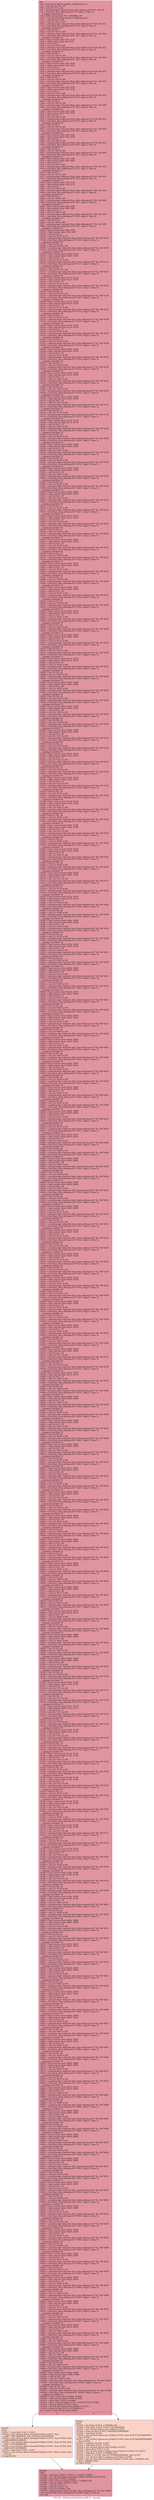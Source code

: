 digraph "CFG for '_Z18executeFourthLayerPfS_S_' function" {
	label="CFG for '_Z18executeFourthLayerPfS_S_' function";

	Node0x52eb420 [shape=record,color="#b70d28ff", style=filled, fillcolor="#b70d2870",label="{%3:\l  %4 = tail call i32 @llvm.amdgcn.workgroup.id.x()\l  %5 = mul nsw i32 %4, 101\l  %6 = sext i32 %5 to i64\l  %7 = getelementptr inbounds float, float addrspace(1)* %1, i64 %6\l  %8 = load float, float addrspace(1)* %7, align 4, !tbaa !4,\l... !amdgpu.noclobber !8\l  %9 = fadd contract float %8, 0.000000e+00\l  %10 = tail call i32 @llvm.amdgcn.workgroup.id.y()\l  %11 = mul i32 %10, 100\l  %12 = zext i32 %11 to i64\l  %13 = getelementptr inbounds float, float addrspace(1)* %0, i64 %12\l  %14 = load float, float addrspace(1)* %13, align 4, !tbaa !4,\l... !amdgpu.noclobber !8\l  %15 = add i32 %5, 1\l  %16 = sext i32 %15 to i64\l  %17 = getelementptr inbounds float, float addrspace(1)* %1, i64 %16\l  %18 = load float, float addrspace(1)* %17, align 4, !tbaa !4,\l... !amdgpu.noclobber !8\l  %19 = fmul contract float %14, %18\l  %20 = fadd contract float %9, %19\l  %21 = or i32 %11, 1\l  %22 = zext i32 %21 to i64\l  %23 = getelementptr inbounds float, float addrspace(1)* %0, i64 %22\l  %24 = load float, float addrspace(1)* %23, align 4, !tbaa !4,\l... !amdgpu.noclobber !8\l  %25 = add i32 %5, 2\l  %26 = sext i32 %25 to i64\l  %27 = getelementptr inbounds float, float addrspace(1)* %1, i64 %26\l  %28 = load float, float addrspace(1)* %27, align 4, !tbaa !4,\l... !amdgpu.noclobber !8\l  %29 = fmul contract float %24, %28\l  %30 = fadd contract float %20, %29\l  %31 = or i32 %11, 2\l  %32 = zext i32 %31 to i64\l  %33 = getelementptr inbounds float, float addrspace(1)* %0, i64 %32\l  %34 = load float, float addrspace(1)* %33, align 4, !tbaa !4,\l... !amdgpu.noclobber !8\l  %35 = add i32 %5, 3\l  %36 = sext i32 %35 to i64\l  %37 = getelementptr inbounds float, float addrspace(1)* %1, i64 %36\l  %38 = load float, float addrspace(1)* %37, align 4, !tbaa !4,\l... !amdgpu.noclobber !8\l  %39 = fmul contract float %34, %38\l  %40 = fadd contract float %30, %39\l  %41 = or i32 %11, 3\l  %42 = zext i32 %41 to i64\l  %43 = getelementptr inbounds float, float addrspace(1)* %0, i64 %42\l  %44 = load float, float addrspace(1)* %43, align 4, !tbaa !4,\l... !amdgpu.noclobber !8\l  %45 = add i32 %5, 4\l  %46 = sext i32 %45 to i64\l  %47 = getelementptr inbounds float, float addrspace(1)* %1, i64 %46\l  %48 = load float, float addrspace(1)* %47, align 4, !tbaa !4,\l... !amdgpu.noclobber !8\l  %49 = fmul contract float %44, %48\l  %50 = fadd contract float %40, %49\l  %51 = add i32 %11, 4\l  %52 = zext i32 %51 to i64\l  %53 = getelementptr inbounds float, float addrspace(1)* %0, i64 %52\l  %54 = load float, float addrspace(1)* %53, align 4, !tbaa !4,\l... !amdgpu.noclobber !8\l  %55 = add i32 %5, 5\l  %56 = sext i32 %55 to i64\l  %57 = getelementptr inbounds float, float addrspace(1)* %1, i64 %56\l  %58 = load float, float addrspace(1)* %57, align 4, !tbaa !4,\l... !amdgpu.noclobber !8\l  %59 = fmul contract float %54, %58\l  %60 = fadd contract float %50, %59\l  %61 = add i32 %11, 5\l  %62 = zext i32 %61 to i64\l  %63 = getelementptr inbounds float, float addrspace(1)* %0, i64 %62\l  %64 = load float, float addrspace(1)* %63, align 4, !tbaa !4,\l... !amdgpu.noclobber !8\l  %65 = add i32 %5, 6\l  %66 = sext i32 %65 to i64\l  %67 = getelementptr inbounds float, float addrspace(1)* %1, i64 %66\l  %68 = load float, float addrspace(1)* %67, align 4, !tbaa !4,\l... !amdgpu.noclobber !8\l  %69 = fmul contract float %64, %68\l  %70 = fadd contract float %60, %69\l  %71 = add i32 %11, 6\l  %72 = zext i32 %71 to i64\l  %73 = getelementptr inbounds float, float addrspace(1)* %0, i64 %72\l  %74 = load float, float addrspace(1)* %73, align 4, !tbaa !4,\l... !amdgpu.noclobber !8\l  %75 = add i32 %5, 7\l  %76 = sext i32 %75 to i64\l  %77 = getelementptr inbounds float, float addrspace(1)* %1, i64 %76\l  %78 = load float, float addrspace(1)* %77, align 4, !tbaa !4,\l... !amdgpu.noclobber !8\l  %79 = fmul contract float %74, %78\l  %80 = fadd contract float %70, %79\l  %81 = add i32 %11, 7\l  %82 = zext i32 %81 to i64\l  %83 = getelementptr inbounds float, float addrspace(1)* %0, i64 %82\l  %84 = load float, float addrspace(1)* %83, align 4, !tbaa !4,\l... !amdgpu.noclobber !8\l  %85 = add i32 %5, 8\l  %86 = sext i32 %85 to i64\l  %87 = getelementptr inbounds float, float addrspace(1)* %1, i64 %86\l  %88 = load float, float addrspace(1)* %87, align 4, !tbaa !4,\l... !amdgpu.noclobber !8\l  %89 = fmul contract float %84, %88\l  %90 = fadd contract float %80, %89\l  %91 = add i32 %11, 8\l  %92 = zext i32 %91 to i64\l  %93 = getelementptr inbounds float, float addrspace(1)* %0, i64 %92\l  %94 = load float, float addrspace(1)* %93, align 4, !tbaa !4,\l... !amdgpu.noclobber !8\l  %95 = add i32 %5, 9\l  %96 = sext i32 %95 to i64\l  %97 = getelementptr inbounds float, float addrspace(1)* %1, i64 %96\l  %98 = load float, float addrspace(1)* %97, align 4, !tbaa !4,\l... !amdgpu.noclobber !8\l  %99 = fmul contract float %94, %98\l  %100 = fadd contract float %90, %99\l  %101 = add i32 %11, 9\l  %102 = zext i32 %101 to i64\l  %103 = getelementptr inbounds float, float addrspace(1)* %0, i64 %102\l  %104 = load float, float addrspace(1)* %103, align 4, !tbaa !4,\l... !amdgpu.noclobber !8\l  %105 = add i32 %5, 10\l  %106 = sext i32 %105 to i64\l  %107 = getelementptr inbounds float, float addrspace(1)* %1, i64 %106\l  %108 = load float, float addrspace(1)* %107, align 4, !tbaa !4,\l... !amdgpu.noclobber !8\l  %109 = fmul contract float %104, %108\l  %110 = fadd contract float %100, %109\l  %111 = add i32 %11, 10\l  %112 = zext i32 %111 to i64\l  %113 = getelementptr inbounds float, float addrspace(1)* %0, i64 %112\l  %114 = load float, float addrspace(1)* %113, align 4, !tbaa !4,\l... !amdgpu.noclobber !8\l  %115 = add i32 %5, 11\l  %116 = sext i32 %115 to i64\l  %117 = getelementptr inbounds float, float addrspace(1)* %1, i64 %116\l  %118 = load float, float addrspace(1)* %117, align 4, !tbaa !4,\l... !amdgpu.noclobber !8\l  %119 = fmul contract float %114, %118\l  %120 = fadd contract float %110, %119\l  %121 = add i32 %11, 11\l  %122 = zext i32 %121 to i64\l  %123 = getelementptr inbounds float, float addrspace(1)* %0, i64 %122\l  %124 = load float, float addrspace(1)* %123, align 4, !tbaa !4,\l... !amdgpu.noclobber !8\l  %125 = add i32 %5, 12\l  %126 = sext i32 %125 to i64\l  %127 = getelementptr inbounds float, float addrspace(1)* %1, i64 %126\l  %128 = load float, float addrspace(1)* %127, align 4, !tbaa !4,\l... !amdgpu.noclobber !8\l  %129 = fmul contract float %124, %128\l  %130 = fadd contract float %120, %129\l  %131 = add i32 %11, 12\l  %132 = zext i32 %131 to i64\l  %133 = getelementptr inbounds float, float addrspace(1)* %0, i64 %132\l  %134 = load float, float addrspace(1)* %133, align 4, !tbaa !4,\l... !amdgpu.noclobber !8\l  %135 = add i32 %5, 13\l  %136 = sext i32 %135 to i64\l  %137 = getelementptr inbounds float, float addrspace(1)* %1, i64 %136\l  %138 = load float, float addrspace(1)* %137, align 4, !tbaa !4,\l... !amdgpu.noclobber !8\l  %139 = fmul contract float %134, %138\l  %140 = fadd contract float %130, %139\l  %141 = add i32 %11, 13\l  %142 = zext i32 %141 to i64\l  %143 = getelementptr inbounds float, float addrspace(1)* %0, i64 %142\l  %144 = load float, float addrspace(1)* %143, align 4, !tbaa !4,\l... !amdgpu.noclobber !8\l  %145 = add i32 %5, 14\l  %146 = sext i32 %145 to i64\l  %147 = getelementptr inbounds float, float addrspace(1)* %1, i64 %146\l  %148 = load float, float addrspace(1)* %147, align 4, !tbaa !4,\l... !amdgpu.noclobber !8\l  %149 = fmul contract float %144, %148\l  %150 = fadd contract float %140, %149\l  %151 = add i32 %11, 14\l  %152 = zext i32 %151 to i64\l  %153 = getelementptr inbounds float, float addrspace(1)* %0, i64 %152\l  %154 = load float, float addrspace(1)* %153, align 4, !tbaa !4,\l... !amdgpu.noclobber !8\l  %155 = add i32 %5, 15\l  %156 = sext i32 %155 to i64\l  %157 = getelementptr inbounds float, float addrspace(1)* %1, i64 %156\l  %158 = load float, float addrspace(1)* %157, align 4, !tbaa !4,\l... !amdgpu.noclobber !8\l  %159 = fmul contract float %154, %158\l  %160 = fadd contract float %150, %159\l  %161 = add i32 %11, 15\l  %162 = zext i32 %161 to i64\l  %163 = getelementptr inbounds float, float addrspace(1)* %0, i64 %162\l  %164 = load float, float addrspace(1)* %163, align 4, !tbaa !4,\l... !amdgpu.noclobber !8\l  %165 = add i32 %5, 16\l  %166 = sext i32 %165 to i64\l  %167 = getelementptr inbounds float, float addrspace(1)* %1, i64 %166\l  %168 = load float, float addrspace(1)* %167, align 4, !tbaa !4,\l... !amdgpu.noclobber !8\l  %169 = fmul contract float %164, %168\l  %170 = fadd contract float %160, %169\l  %171 = add i32 %11, 16\l  %172 = zext i32 %171 to i64\l  %173 = getelementptr inbounds float, float addrspace(1)* %0, i64 %172\l  %174 = load float, float addrspace(1)* %173, align 4, !tbaa !4,\l... !amdgpu.noclobber !8\l  %175 = add i32 %5, 17\l  %176 = sext i32 %175 to i64\l  %177 = getelementptr inbounds float, float addrspace(1)* %1, i64 %176\l  %178 = load float, float addrspace(1)* %177, align 4, !tbaa !4,\l... !amdgpu.noclobber !8\l  %179 = fmul contract float %174, %178\l  %180 = fadd contract float %170, %179\l  %181 = add i32 %11, 17\l  %182 = zext i32 %181 to i64\l  %183 = getelementptr inbounds float, float addrspace(1)* %0, i64 %182\l  %184 = load float, float addrspace(1)* %183, align 4, !tbaa !4,\l... !amdgpu.noclobber !8\l  %185 = add i32 %5, 18\l  %186 = sext i32 %185 to i64\l  %187 = getelementptr inbounds float, float addrspace(1)* %1, i64 %186\l  %188 = load float, float addrspace(1)* %187, align 4, !tbaa !4,\l... !amdgpu.noclobber !8\l  %189 = fmul contract float %184, %188\l  %190 = fadd contract float %180, %189\l  %191 = add i32 %11, 18\l  %192 = zext i32 %191 to i64\l  %193 = getelementptr inbounds float, float addrspace(1)* %0, i64 %192\l  %194 = load float, float addrspace(1)* %193, align 4, !tbaa !4,\l... !amdgpu.noclobber !8\l  %195 = add i32 %5, 19\l  %196 = sext i32 %195 to i64\l  %197 = getelementptr inbounds float, float addrspace(1)* %1, i64 %196\l  %198 = load float, float addrspace(1)* %197, align 4, !tbaa !4,\l... !amdgpu.noclobber !8\l  %199 = fmul contract float %194, %198\l  %200 = fadd contract float %190, %199\l  %201 = add i32 %11, 19\l  %202 = zext i32 %201 to i64\l  %203 = getelementptr inbounds float, float addrspace(1)* %0, i64 %202\l  %204 = load float, float addrspace(1)* %203, align 4, !tbaa !4,\l... !amdgpu.noclobber !8\l  %205 = add i32 %5, 20\l  %206 = sext i32 %205 to i64\l  %207 = getelementptr inbounds float, float addrspace(1)* %1, i64 %206\l  %208 = load float, float addrspace(1)* %207, align 4, !tbaa !4,\l... !amdgpu.noclobber !8\l  %209 = fmul contract float %204, %208\l  %210 = fadd contract float %200, %209\l  %211 = add i32 %11, 20\l  %212 = zext i32 %211 to i64\l  %213 = getelementptr inbounds float, float addrspace(1)* %0, i64 %212\l  %214 = load float, float addrspace(1)* %213, align 4, !tbaa !4,\l... !amdgpu.noclobber !8\l  %215 = add i32 %5, 21\l  %216 = sext i32 %215 to i64\l  %217 = getelementptr inbounds float, float addrspace(1)* %1, i64 %216\l  %218 = load float, float addrspace(1)* %217, align 4, !tbaa !4,\l... !amdgpu.noclobber !8\l  %219 = fmul contract float %214, %218\l  %220 = fadd contract float %210, %219\l  %221 = add i32 %11, 21\l  %222 = zext i32 %221 to i64\l  %223 = getelementptr inbounds float, float addrspace(1)* %0, i64 %222\l  %224 = load float, float addrspace(1)* %223, align 4, !tbaa !4,\l... !amdgpu.noclobber !8\l  %225 = add i32 %5, 22\l  %226 = sext i32 %225 to i64\l  %227 = getelementptr inbounds float, float addrspace(1)* %1, i64 %226\l  %228 = load float, float addrspace(1)* %227, align 4, !tbaa !4,\l... !amdgpu.noclobber !8\l  %229 = fmul contract float %224, %228\l  %230 = fadd contract float %220, %229\l  %231 = add i32 %11, 22\l  %232 = zext i32 %231 to i64\l  %233 = getelementptr inbounds float, float addrspace(1)* %0, i64 %232\l  %234 = load float, float addrspace(1)* %233, align 4, !tbaa !4,\l... !amdgpu.noclobber !8\l  %235 = add i32 %5, 23\l  %236 = sext i32 %235 to i64\l  %237 = getelementptr inbounds float, float addrspace(1)* %1, i64 %236\l  %238 = load float, float addrspace(1)* %237, align 4, !tbaa !4,\l... !amdgpu.noclobber !8\l  %239 = fmul contract float %234, %238\l  %240 = fadd contract float %230, %239\l  %241 = add i32 %11, 23\l  %242 = zext i32 %241 to i64\l  %243 = getelementptr inbounds float, float addrspace(1)* %0, i64 %242\l  %244 = load float, float addrspace(1)* %243, align 4, !tbaa !4,\l... !amdgpu.noclobber !8\l  %245 = add i32 %5, 24\l  %246 = sext i32 %245 to i64\l  %247 = getelementptr inbounds float, float addrspace(1)* %1, i64 %246\l  %248 = load float, float addrspace(1)* %247, align 4, !tbaa !4,\l... !amdgpu.noclobber !8\l  %249 = fmul contract float %244, %248\l  %250 = fadd contract float %240, %249\l  %251 = add i32 %11, 24\l  %252 = zext i32 %251 to i64\l  %253 = getelementptr inbounds float, float addrspace(1)* %0, i64 %252\l  %254 = load float, float addrspace(1)* %253, align 4, !tbaa !4,\l... !amdgpu.noclobber !8\l  %255 = add i32 %5, 25\l  %256 = sext i32 %255 to i64\l  %257 = getelementptr inbounds float, float addrspace(1)* %1, i64 %256\l  %258 = load float, float addrspace(1)* %257, align 4, !tbaa !4,\l... !amdgpu.noclobber !8\l  %259 = fmul contract float %254, %258\l  %260 = fadd contract float %250, %259\l  %261 = add i32 %11, 25\l  %262 = zext i32 %261 to i64\l  %263 = getelementptr inbounds float, float addrspace(1)* %0, i64 %262\l  %264 = load float, float addrspace(1)* %263, align 4, !tbaa !4,\l... !amdgpu.noclobber !8\l  %265 = add i32 %5, 26\l  %266 = sext i32 %265 to i64\l  %267 = getelementptr inbounds float, float addrspace(1)* %1, i64 %266\l  %268 = load float, float addrspace(1)* %267, align 4, !tbaa !4,\l... !amdgpu.noclobber !8\l  %269 = fmul contract float %264, %268\l  %270 = fadd contract float %260, %269\l  %271 = add i32 %11, 26\l  %272 = zext i32 %271 to i64\l  %273 = getelementptr inbounds float, float addrspace(1)* %0, i64 %272\l  %274 = load float, float addrspace(1)* %273, align 4, !tbaa !4,\l... !amdgpu.noclobber !8\l  %275 = add i32 %5, 27\l  %276 = sext i32 %275 to i64\l  %277 = getelementptr inbounds float, float addrspace(1)* %1, i64 %276\l  %278 = load float, float addrspace(1)* %277, align 4, !tbaa !4,\l... !amdgpu.noclobber !8\l  %279 = fmul contract float %274, %278\l  %280 = fadd contract float %270, %279\l  %281 = add i32 %11, 27\l  %282 = zext i32 %281 to i64\l  %283 = getelementptr inbounds float, float addrspace(1)* %0, i64 %282\l  %284 = load float, float addrspace(1)* %283, align 4, !tbaa !4,\l... !amdgpu.noclobber !8\l  %285 = add i32 %5, 28\l  %286 = sext i32 %285 to i64\l  %287 = getelementptr inbounds float, float addrspace(1)* %1, i64 %286\l  %288 = load float, float addrspace(1)* %287, align 4, !tbaa !4,\l... !amdgpu.noclobber !8\l  %289 = fmul contract float %284, %288\l  %290 = fadd contract float %280, %289\l  %291 = add i32 %11, 28\l  %292 = zext i32 %291 to i64\l  %293 = getelementptr inbounds float, float addrspace(1)* %0, i64 %292\l  %294 = load float, float addrspace(1)* %293, align 4, !tbaa !4,\l... !amdgpu.noclobber !8\l  %295 = add i32 %5, 29\l  %296 = sext i32 %295 to i64\l  %297 = getelementptr inbounds float, float addrspace(1)* %1, i64 %296\l  %298 = load float, float addrspace(1)* %297, align 4, !tbaa !4,\l... !amdgpu.noclobber !8\l  %299 = fmul contract float %294, %298\l  %300 = fadd contract float %290, %299\l  %301 = add i32 %11, 29\l  %302 = zext i32 %301 to i64\l  %303 = getelementptr inbounds float, float addrspace(1)* %0, i64 %302\l  %304 = load float, float addrspace(1)* %303, align 4, !tbaa !4,\l... !amdgpu.noclobber !8\l  %305 = add i32 %5, 30\l  %306 = sext i32 %305 to i64\l  %307 = getelementptr inbounds float, float addrspace(1)* %1, i64 %306\l  %308 = load float, float addrspace(1)* %307, align 4, !tbaa !4,\l... !amdgpu.noclobber !8\l  %309 = fmul contract float %304, %308\l  %310 = fadd contract float %300, %309\l  %311 = add i32 %11, 30\l  %312 = zext i32 %311 to i64\l  %313 = getelementptr inbounds float, float addrspace(1)* %0, i64 %312\l  %314 = load float, float addrspace(1)* %313, align 4, !tbaa !4,\l... !amdgpu.noclobber !8\l  %315 = add i32 %5, 31\l  %316 = sext i32 %315 to i64\l  %317 = getelementptr inbounds float, float addrspace(1)* %1, i64 %316\l  %318 = load float, float addrspace(1)* %317, align 4, !tbaa !4,\l... !amdgpu.noclobber !8\l  %319 = fmul contract float %314, %318\l  %320 = fadd contract float %310, %319\l  %321 = add i32 %11, 31\l  %322 = zext i32 %321 to i64\l  %323 = getelementptr inbounds float, float addrspace(1)* %0, i64 %322\l  %324 = load float, float addrspace(1)* %323, align 4, !tbaa !4,\l... !amdgpu.noclobber !8\l  %325 = add i32 %5, 32\l  %326 = sext i32 %325 to i64\l  %327 = getelementptr inbounds float, float addrspace(1)* %1, i64 %326\l  %328 = load float, float addrspace(1)* %327, align 4, !tbaa !4,\l... !amdgpu.noclobber !8\l  %329 = fmul contract float %324, %328\l  %330 = fadd contract float %320, %329\l  %331 = add i32 %11, 32\l  %332 = zext i32 %331 to i64\l  %333 = getelementptr inbounds float, float addrspace(1)* %0, i64 %332\l  %334 = load float, float addrspace(1)* %333, align 4, !tbaa !4,\l... !amdgpu.noclobber !8\l  %335 = add i32 %5, 33\l  %336 = sext i32 %335 to i64\l  %337 = getelementptr inbounds float, float addrspace(1)* %1, i64 %336\l  %338 = load float, float addrspace(1)* %337, align 4, !tbaa !4,\l... !amdgpu.noclobber !8\l  %339 = fmul contract float %334, %338\l  %340 = fadd contract float %330, %339\l  %341 = add i32 %11, 33\l  %342 = zext i32 %341 to i64\l  %343 = getelementptr inbounds float, float addrspace(1)* %0, i64 %342\l  %344 = load float, float addrspace(1)* %343, align 4, !tbaa !4,\l... !amdgpu.noclobber !8\l  %345 = add i32 %5, 34\l  %346 = sext i32 %345 to i64\l  %347 = getelementptr inbounds float, float addrspace(1)* %1, i64 %346\l  %348 = load float, float addrspace(1)* %347, align 4, !tbaa !4,\l... !amdgpu.noclobber !8\l  %349 = fmul contract float %344, %348\l  %350 = fadd contract float %340, %349\l  %351 = add i32 %11, 34\l  %352 = zext i32 %351 to i64\l  %353 = getelementptr inbounds float, float addrspace(1)* %0, i64 %352\l  %354 = load float, float addrspace(1)* %353, align 4, !tbaa !4,\l... !amdgpu.noclobber !8\l  %355 = add i32 %5, 35\l  %356 = sext i32 %355 to i64\l  %357 = getelementptr inbounds float, float addrspace(1)* %1, i64 %356\l  %358 = load float, float addrspace(1)* %357, align 4, !tbaa !4,\l... !amdgpu.noclobber !8\l  %359 = fmul contract float %354, %358\l  %360 = fadd contract float %350, %359\l  %361 = add i32 %11, 35\l  %362 = zext i32 %361 to i64\l  %363 = getelementptr inbounds float, float addrspace(1)* %0, i64 %362\l  %364 = load float, float addrspace(1)* %363, align 4, !tbaa !4,\l... !amdgpu.noclobber !8\l  %365 = add i32 %5, 36\l  %366 = sext i32 %365 to i64\l  %367 = getelementptr inbounds float, float addrspace(1)* %1, i64 %366\l  %368 = load float, float addrspace(1)* %367, align 4, !tbaa !4,\l... !amdgpu.noclobber !8\l  %369 = fmul contract float %364, %368\l  %370 = fadd contract float %360, %369\l  %371 = add i32 %11, 36\l  %372 = zext i32 %371 to i64\l  %373 = getelementptr inbounds float, float addrspace(1)* %0, i64 %372\l  %374 = load float, float addrspace(1)* %373, align 4, !tbaa !4,\l... !amdgpu.noclobber !8\l  %375 = add i32 %5, 37\l  %376 = sext i32 %375 to i64\l  %377 = getelementptr inbounds float, float addrspace(1)* %1, i64 %376\l  %378 = load float, float addrspace(1)* %377, align 4, !tbaa !4,\l... !amdgpu.noclobber !8\l  %379 = fmul contract float %374, %378\l  %380 = fadd contract float %370, %379\l  %381 = add i32 %11, 37\l  %382 = zext i32 %381 to i64\l  %383 = getelementptr inbounds float, float addrspace(1)* %0, i64 %382\l  %384 = load float, float addrspace(1)* %383, align 4, !tbaa !4,\l... !amdgpu.noclobber !8\l  %385 = add i32 %5, 38\l  %386 = sext i32 %385 to i64\l  %387 = getelementptr inbounds float, float addrspace(1)* %1, i64 %386\l  %388 = load float, float addrspace(1)* %387, align 4, !tbaa !4,\l... !amdgpu.noclobber !8\l  %389 = fmul contract float %384, %388\l  %390 = fadd contract float %380, %389\l  %391 = add i32 %11, 38\l  %392 = zext i32 %391 to i64\l  %393 = getelementptr inbounds float, float addrspace(1)* %0, i64 %392\l  %394 = load float, float addrspace(1)* %393, align 4, !tbaa !4,\l... !amdgpu.noclobber !8\l  %395 = add i32 %5, 39\l  %396 = sext i32 %395 to i64\l  %397 = getelementptr inbounds float, float addrspace(1)* %1, i64 %396\l  %398 = load float, float addrspace(1)* %397, align 4, !tbaa !4,\l... !amdgpu.noclobber !8\l  %399 = fmul contract float %394, %398\l  %400 = fadd contract float %390, %399\l  %401 = add i32 %11, 39\l  %402 = zext i32 %401 to i64\l  %403 = getelementptr inbounds float, float addrspace(1)* %0, i64 %402\l  %404 = load float, float addrspace(1)* %403, align 4, !tbaa !4,\l... !amdgpu.noclobber !8\l  %405 = add i32 %5, 40\l  %406 = sext i32 %405 to i64\l  %407 = getelementptr inbounds float, float addrspace(1)* %1, i64 %406\l  %408 = load float, float addrspace(1)* %407, align 4, !tbaa !4,\l... !amdgpu.noclobber !8\l  %409 = fmul contract float %404, %408\l  %410 = fadd contract float %400, %409\l  %411 = add i32 %11, 40\l  %412 = zext i32 %411 to i64\l  %413 = getelementptr inbounds float, float addrspace(1)* %0, i64 %412\l  %414 = load float, float addrspace(1)* %413, align 4, !tbaa !4,\l... !amdgpu.noclobber !8\l  %415 = add i32 %5, 41\l  %416 = sext i32 %415 to i64\l  %417 = getelementptr inbounds float, float addrspace(1)* %1, i64 %416\l  %418 = load float, float addrspace(1)* %417, align 4, !tbaa !4,\l... !amdgpu.noclobber !8\l  %419 = fmul contract float %414, %418\l  %420 = fadd contract float %410, %419\l  %421 = add i32 %11, 41\l  %422 = zext i32 %421 to i64\l  %423 = getelementptr inbounds float, float addrspace(1)* %0, i64 %422\l  %424 = load float, float addrspace(1)* %423, align 4, !tbaa !4,\l... !amdgpu.noclobber !8\l  %425 = add i32 %5, 42\l  %426 = sext i32 %425 to i64\l  %427 = getelementptr inbounds float, float addrspace(1)* %1, i64 %426\l  %428 = load float, float addrspace(1)* %427, align 4, !tbaa !4,\l... !amdgpu.noclobber !8\l  %429 = fmul contract float %424, %428\l  %430 = fadd contract float %420, %429\l  %431 = add i32 %11, 42\l  %432 = zext i32 %431 to i64\l  %433 = getelementptr inbounds float, float addrspace(1)* %0, i64 %432\l  %434 = load float, float addrspace(1)* %433, align 4, !tbaa !4,\l... !amdgpu.noclobber !8\l  %435 = add i32 %5, 43\l  %436 = sext i32 %435 to i64\l  %437 = getelementptr inbounds float, float addrspace(1)* %1, i64 %436\l  %438 = load float, float addrspace(1)* %437, align 4, !tbaa !4,\l... !amdgpu.noclobber !8\l  %439 = fmul contract float %434, %438\l  %440 = fadd contract float %430, %439\l  %441 = add i32 %11, 43\l  %442 = zext i32 %441 to i64\l  %443 = getelementptr inbounds float, float addrspace(1)* %0, i64 %442\l  %444 = load float, float addrspace(1)* %443, align 4, !tbaa !4,\l... !amdgpu.noclobber !8\l  %445 = add i32 %5, 44\l  %446 = sext i32 %445 to i64\l  %447 = getelementptr inbounds float, float addrspace(1)* %1, i64 %446\l  %448 = load float, float addrspace(1)* %447, align 4, !tbaa !4,\l... !amdgpu.noclobber !8\l  %449 = fmul contract float %444, %448\l  %450 = fadd contract float %440, %449\l  %451 = add i32 %11, 44\l  %452 = zext i32 %451 to i64\l  %453 = getelementptr inbounds float, float addrspace(1)* %0, i64 %452\l  %454 = load float, float addrspace(1)* %453, align 4, !tbaa !4,\l... !amdgpu.noclobber !8\l  %455 = add i32 %5, 45\l  %456 = sext i32 %455 to i64\l  %457 = getelementptr inbounds float, float addrspace(1)* %1, i64 %456\l  %458 = load float, float addrspace(1)* %457, align 4, !tbaa !4,\l... !amdgpu.noclobber !8\l  %459 = fmul contract float %454, %458\l  %460 = fadd contract float %450, %459\l  %461 = add i32 %11, 45\l  %462 = zext i32 %461 to i64\l  %463 = getelementptr inbounds float, float addrspace(1)* %0, i64 %462\l  %464 = load float, float addrspace(1)* %463, align 4, !tbaa !4,\l... !amdgpu.noclobber !8\l  %465 = add i32 %5, 46\l  %466 = sext i32 %465 to i64\l  %467 = getelementptr inbounds float, float addrspace(1)* %1, i64 %466\l  %468 = load float, float addrspace(1)* %467, align 4, !tbaa !4,\l... !amdgpu.noclobber !8\l  %469 = fmul contract float %464, %468\l  %470 = fadd contract float %460, %469\l  %471 = add i32 %11, 46\l  %472 = zext i32 %471 to i64\l  %473 = getelementptr inbounds float, float addrspace(1)* %0, i64 %472\l  %474 = load float, float addrspace(1)* %473, align 4, !tbaa !4,\l... !amdgpu.noclobber !8\l  %475 = add i32 %5, 47\l  %476 = sext i32 %475 to i64\l  %477 = getelementptr inbounds float, float addrspace(1)* %1, i64 %476\l  %478 = load float, float addrspace(1)* %477, align 4, !tbaa !4,\l... !amdgpu.noclobber !8\l  %479 = fmul contract float %474, %478\l  %480 = fadd contract float %470, %479\l  %481 = add i32 %11, 47\l  %482 = zext i32 %481 to i64\l  %483 = getelementptr inbounds float, float addrspace(1)* %0, i64 %482\l  %484 = load float, float addrspace(1)* %483, align 4, !tbaa !4,\l... !amdgpu.noclobber !8\l  %485 = add i32 %5, 48\l  %486 = sext i32 %485 to i64\l  %487 = getelementptr inbounds float, float addrspace(1)* %1, i64 %486\l  %488 = load float, float addrspace(1)* %487, align 4, !tbaa !4,\l... !amdgpu.noclobber !8\l  %489 = fmul contract float %484, %488\l  %490 = fadd contract float %480, %489\l  %491 = add i32 %11, 48\l  %492 = zext i32 %491 to i64\l  %493 = getelementptr inbounds float, float addrspace(1)* %0, i64 %492\l  %494 = load float, float addrspace(1)* %493, align 4, !tbaa !4,\l... !amdgpu.noclobber !8\l  %495 = add i32 %5, 49\l  %496 = sext i32 %495 to i64\l  %497 = getelementptr inbounds float, float addrspace(1)* %1, i64 %496\l  %498 = load float, float addrspace(1)* %497, align 4, !tbaa !4,\l... !amdgpu.noclobber !8\l  %499 = fmul contract float %494, %498\l  %500 = fadd contract float %490, %499\l  %501 = add i32 %11, 49\l  %502 = zext i32 %501 to i64\l  %503 = getelementptr inbounds float, float addrspace(1)* %0, i64 %502\l  %504 = load float, float addrspace(1)* %503, align 4, !tbaa !4,\l... !amdgpu.noclobber !8\l  %505 = add i32 %5, 50\l  %506 = sext i32 %505 to i64\l  %507 = getelementptr inbounds float, float addrspace(1)* %1, i64 %506\l  %508 = load float, float addrspace(1)* %507, align 4, !tbaa !4,\l... !amdgpu.noclobber !8\l  %509 = fmul contract float %504, %508\l  %510 = fadd contract float %500, %509\l  %511 = add i32 %11, 50\l  %512 = zext i32 %511 to i64\l  %513 = getelementptr inbounds float, float addrspace(1)* %0, i64 %512\l  %514 = load float, float addrspace(1)* %513, align 4, !tbaa !4,\l... !amdgpu.noclobber !8\l  %515 = add i32 %5, 51\l  %516 = sext i32 %515 to i64\l  %517 = getelementptr inbounds float, float addrspace(1)* %1, i64 %516\l  %518 = load float, float addrspace(1)* %517, align 4, !tbaa !4,\l... !amdgpu.noclobber !8\l  %519 = fmul contract float %514, %518\l  %520 = fadd contract float %510, %519\l  %521 = add i32 %11, 51\l  %522 = zext i32 %521 to i64\l  %523 = getelementptr inbounds float, float addrspace(1)* %0, i64 %522\l  %524 = load float, float addrspace(1)* %523, align 4, !tbaa !4,\l... !amdgpu.noclobber !8\l  %525 = add i32 %5, 52\l  %526 = sext i32 %525 to i64\l  %527 = getelementptr inbounds float, float addrspace(1)* %1, i64 %526\l  %528 = load float, float addrspace(1)* %527, align 4, !tbaa !4,\l... !amdgpu.noclobber !8\l  %529 = fmul contract float %524, %528\l  %530 = fadd contract float %520, %529\l  %531 = add i32 %11, 52\l  %532 = zext i32 %531 to i64\l  %533 = getelementptr inbounds float, float addrspace(1)* %0, i64 %532\l  %534 = load float, float addrspace(1)* %533, align 4, !tbaa !4,\l... !amdgpu.noclobber !8\l  %535 = add i32 %5, 53\l  %536 = sext i32 %535 to i64\l  %537 = getelementptr inbounds float, float addrspace(1)* %1, i64 %536\l  %538 = load float, float addrspace(1)* %537, align 4, !tbaa !4,\l... !amdgpu.noclobber !8\l  %539 = fmul contract float %534, %538\l  %540 = fadd contract float %530, %539\l  %541 = add i32 %11, 53\l  %542 = zext i32 %541 to i64\l  %543 = getelementptr inbounds float, float addrspace(1)* %0, i64 %542\l  %544 = load float, float addrspace(1)* %543, align 4, !tbaa !4,\l... !amdgpu.noclobber !8\l  %545 = add i32 %5, 54\l  %546 = sext i32 %545 to i64\l  %547 = getelementptr inbounds float, float addrspace(1)* %1, i64 %546\l  %548 = load float, float addrspace(1)* %547, align 4, !tbaa !4,\l... !amdgpu.noclobber !8\l  %549 = fmul contract float %544, %548\l  %550 = fadd contract float %540, %549\l  %551 = add i32 %11, 54\l  %552 = zext i32 %551 to i64\l  %553 = getelementptr inbounds float, float addrspace(1)* %0, i64 %552\l  %554 = load float, float addrspace(1)* %553, align 4, !tbaa !4,\l... !amdgpu.noclobber !8\l  %555 = add i32 %5, 55\l  %556 = sext i32 %555 to i64\l  %557 = getelementptr inbounds float, float addrspace(1)* %1, i64 %556\l  %558 = load float, float addrspace(1)* %557, align 4, !tbaa !4,\l... !amdgpu.noclobber !8\l  %559 = fmul contract float %554, %558\l  %560 = fadd contract float %550, %559\l  %561 = add i32 %11, 55\l  %562 = zext i32 %561 to i64\l  %563 = getelementptr inbounds float, float addrspace(1)* %0, i64 %562\l  %564 = load float, float addrspace(1)* %563, align 4, !tbaa !4,\l... !amdgpu.noclobber !8\l  %565 = add i32 %5, 56\l  %566 = sext i32 %565 to i64\l  %567 = getelementptr inbounds float, float addrspace(1)* %1, i64 %566\l  %568 = load float, float addrspace(1)* %567, align 4, !tbaa !4,\l... !amdgpu.noclobber !8\l  %569 = fmul contract float %564, %568\l  %570 = fadd contract float %560, %569\l  %571 = add i32 %11, 56\l  %572 = zext i32 %571 to i64\l  %573 = getelementptr inbounds float, float addrspace(1)* %0, i64 %572\l  %574 = load float, float addrspace(1)* %573, align 4, !tbaa !4,\l... !amdgpu.noclobber !8\l  %575 = add i32 %5, 57\l  %576 = sext i32 %575 to i64\l  %577 = getelementptr inbounds float, float addrspace(1)* %1, i64 %576\l  %578 = load float, float addrspace(1)* %577, align 4, !tbaa !4,\l... !amdgpu.noclobber !8\l  %579 = fmul contract float %574, %578\l  %580 = fadd contract float %570, %579\l  %581 = add i32 %11, 57\l  %582 = zext i32 %581 to i64\l  %583 = getelementptr inbounds float, float addrspace(1)* %0, i64 %582\l  %584 = load float, float addrspace(1)* %583, align 4, !tbaa !4,\l... !amdgpu.noclobber !8\l  %585 = add i32 %5, 58\l  %586 = sext i32 %585 to i64\l  %587 = getelementptr inbounds float, float addrspace(1)* %1, i64 %586\l  %588 = load float, float addrspace(1)* %587, align 4, !tbaa !4,\l... !amdgpu.noclobber !8\l  %589 = fmul contract float %584, %588\l  %590 = fadd contract float %580, %589\l  %591 = add i32 %11, 58\l  %592 = zext i32 %591 to i64\l  %593 = getelementptr inbounds float, float addrspace(1)* %0, i64 %592\l  %594 = load float, float addrspace(1)* %593, align 4, !tbaa !4,\l... !amdgpu.noclobber !8\l  %595 = add i32 %5, 59\l  %596 = sext i32 %595 to i64\l  %597 = getelementptr inbounds float, float addrspace(1)* %1, i64 %596\l  %598 = load float, float addrspace(1)* %597, align 4, !tbaa !4,\l... !amdgpu.noclobber !8\l  %599 = fmul contract float %594, %598\l  %600 = fadd contract float %590, %599\l  %601 = add i32 %11, 59\l  %602 = zext i32 %601 to i64\l  %603 = getelementptr inbounds float, float addrspace(1)* %0, i64 %602\l  %604 = load float, float addrspace(1)* %603, align 4, !tbaa !4,\l... !amdgpu.noclobber !8\l  %605 = add i32 %5, 60\l  %606 = sext i32 %605 to i64\l  %607 = getelementptr inbounds float, float addrspace(1)* %1, i64 %606\l  %608 = load float, float addrspace(1)* %607, align 4, !tbaa !4,\l... !amdgpu.noclobber !8\l  %609 = fmul contract float %604, %608\l  %610 = fadd contract float %600, %609\l  %611 = add i32 %11, 60\l  %612 = zext i32 %611 to i64\l  %613 = getelementptr inbounds float, float addrspace(1)* %0, i64 %612\l  %614 = load float, float addrspace(1)* %613, align 4, !tbaa !4,\l... !amdgpu.noclobber !8\l  %615 = add i32 %5, 61\l  %616 = sext i32 %615 to i64\l  %617 = getelementptr inbounds float, float addrspace(1)* %1, i64 %616\l  %618 = load float, float addrspace(1)* %617, align 4, !tbaa !4,\l... !amdgpu.noclobber !8\l  %619 = fmul contract float %614, %618\l  %620 = fadd contract float %610, %619\l  %621 = add i32 %11, 61\l  %622 = zext i32 %621 to i64\l  %623 = getelementptr inbounds float, float addrspace(1)* %0, i64 %622\l  %624 = load float, float addrspace(1)* %623, align 4, !tbaa !4,\l... !amdgpu.noclobber !8\l  %625 = add i32 %5, 62\l  %626 = sext i32 %625 to i64\l  %627 = getelementptr inbounds float, float addrspace(1)* %1, i64 %626\l  %628 = load float, float addrspace(1)* %627, align 4, !tbaa !4,\l... !amdgpu.noclobber !8\l  %629 = fmul contract float %624, %628\l  %630 = fadd contract float %620, %629\l  %631 = add i32 %11, 62\l  %632 = zext i32 %631 to i64\l  %633 = getelementptr inbounds float, float addrspace(1)* %0, i64 %632\l  %634 = load float, float addrspace(1)* %633, align 4, !tbaa !4,\l... !amdgpu.noclobber !8\l  %635 = add i32 %5, 63\l  %636 = sext i32 %635 to i64\l  %637 = getelementptr inbounds float, float addrspace(1)* %1, i64 %636\l  %638 = load float, float addrspace(1)* %637, align 4, !tbaa !4,\l... !amdgpu.noclobber !8\l  %639 = fmul contract float %634, %638\l  %640 = fadd contract float %630, %639\l  %641 = add i32 %11, 63\l  %642 = zext i32 %641 to i64\l  %643 = getelementptr inbounds float, float addrspace(1)* %0, i64 %642\l  %644 = load float, float addrspace(1)* %643, align 4, !tbaa !4,\l... !amdgpu.noclobber !8\l  %645 = add i32 %5, 64\l  %646 = sext i32 %645 to i64\l  %647 = getelementptr inbounds float, float addrspace(1)* %1, i64 %646\l  %648 = load float, float addrspace(1)* %647, align 4, !tbaa !4,\l... !amdgpu.noclobber !8\l  %649 = fmul contract float %644, %648\l  %650 = fadd contract float %640, %649\l  %651 = add i32 %11, 64\l  %652 = zext i32 %651 to i64\l  %653 = getelementptr inbounds float, float addrspace(1)* %0, i64 %652\l  %654 = load float, float addrspace(1)* %653, align 4, !tbaa !4,\l... !amdgpu.noclobber !8\l  %655 = add i32 %5, 65\l  %656 = sext i32 %655 to i64\l  %657 = getelementptr inbounds float, float addrspace(1)* %1, i64 %656\l  %658 = load float, float addrspace(1)* %657, align 4, !tbaa !4,\l... !amdgpu.noclobber !8\l  %659 = fmul contract float %654, %658\l  %660 = fadd contract float %650, %659\l  %661 = add i32 %11, 65\l  %662 = zext i32 %661 to i64\l  %663 = getelementptr inbounds float, float addrspace(1)* %0, i64 %662\l  %664 = load float, float addrspace(1)* %663, align 4, !tbaa !4,\l... !amdgpu.noclobber !8\l  %665 = add i32 %5, 66\l  %666 = sext i32 %665 to i64\l  %667 = getelementptr inbounds float, float addrspace(1)* %1, i64 %666\l  %668 = load float, float addrspace(1)* %667, align 4, !tbaa !4,\l... !amdgpu.noclobber !8\l  %669 = fmul contract float %664, %668\l  %670 = fadd contract float %660, %669\l  %671 = add i32 %11, 66\l  %672 = zext i32 %671 to i64\l  %673 = getelementptr inbounds float, float addrspace(1)* %0, i64 %672\l  %674 = load float, float addrspace(1)* %673, align 4, !tbaa !4,\l... !amdgpu.noclobber !8\l  %675 = add i32 %5, 67\l  %676 = sext i32 %675 to i64\l  %677 = getelementptr inbounds float, float addrspace(1)* %1, i64 %676\l  %678 = load float, float addrspace(1)* %677, align 4, !tbaa !4,\l... !amdgpu.noclobber !8\l  %679 = fmul contract float %674, %678\l  %680 = fadd contract float %670, %679\l  %681 = add i32 %11, 67\l  %682 = zext i32 %681 to i64\l  %683 = getelementptr inbounds float, float addrspace(1)* %0, i64 %682\l  %684 = load float, float addrspace(1)* %683, align 4, !tbaa !4,\l... !amdgpu.noclobber !8\l  %685 = add i32 %5, 68\l  %686 = sext i32 %685 to i64\l  %687 = getelementptr inbounds float, float addrspace(1)* %1, i64 %686\l  %688 = load float, float addrspace(1)* %687, align 4, !tbaa !4,\l... !amdgpu.noclobber !8\l  %689 = fmul contract float %684, %688\l  %690 = fadd contract float %680, %689\l  %691 = add i32 %11, 68\l  %692 = zext i32 %691 to i64\l  %693 = getelementptr inbounds float, float addrspace(1)* %0, i64 %692\l  %694 = load float, float addrspace(1)* %693, align 4, !tbaa !4,\l... !amdgpu.noclobber !8\l  %695 = add i32 %5, 69\l  %696 = sext i32 %695 to i64\l  %697 = getelementptr inbounds float, float addrspace(1)* %1, i64 %696\l  %698 = load float, float addrspace(1)* %697, align 4, !tbaa !4,\l... !amdgpu.noclobber !8\l  %699 = fmul contract float %694, %698\l  %700 = fadd contract float %690, %699\l  %701 = add i32 %11, 69\l  %702 = zext i32 %701 to i64\l  %703 = getelementptr inbounds float, float addrspace(1)* %0, i64 %702\l  %704 = load float, float addrspace(1)* %703, align 4, !tbaa !4,\l... !amdgpu.noclobber !8\l  %705 = add i32 %5, 70\l  %706 = sext i32 %705 to i64\l  %707 = getelementptr inbounds float, float addrspace(1)* %1, i64 %706\l  %708 = load float, float addrspace(1)* %707, align 4, !tbaa !4,\l... !amdgpu.noclobber !8\l  %709 = fmul contract float %704, %708\l  %710 = fadd contract float %700, %709\l  %711 = add i32 %11, 70\l  %712 = zext i32 %711 to i64\l  %713 = getelementptr inbounds float, float addrspace(1)* %0, i64 %712\l  %714 = load float, float addrspace(1)* %713, align 4, !tbaa !4,\l... !amdgpu.noclobber !8\l  %715 = add i32 %5, 71\l  %716 = sext i32 %715 to i64\l  %717 = getelementptr inbounds float, float addrspace(1)* %1, i64 %716\l  %718 = load float, float addrspace(1)* %717, align 4, !tbaa !4,\l... !amdgpu.noclobber !8\l  %719 = fmul contract float %714, %718\l  %720 = fadd contract float %710, %719\l  %721 = add i32 %11, 71\l  %722 = zext i32 %721 to i64\l  %723 = getelementptr inbounds float, float addrspace(1)* %0, i64 %722\l  %724 = load float, float addrspace(1)* %723, align 4, !tbaa !4,\l... !amdgpu.noclobber !8\l  %725 = add i32 %5, 72\l  %726 = sext i32 %725 to i64\l  %727 = getelementptr inbounds float, float addrspace(1)* %1, i64 %726\l  %728 = load float, float addrspace(1)* %727, align 4, !tbaa !4,\l... !amdgpu.noclobber !8\l  %729 = fmul contract float %724, %728\l  %730 = fadd contract float %720, %729\l  %731 = add i32 %11, 72\l  %732 = zext i32 %731 to i64\l  %733 = getelementptr inbounds float, float addrspace(1)* %0, i64 %732\l  %734 = load float, float addrspace(1)* %733, align 4, !tbaa !4,\l... !amdgpu.noclobber !8\l  %735 = add i32 %5, 73\l  %736 = sext i32 %735 to i64\l  %737 = getelementptr inbounds float, float addrspace(1)* %1, i64 %736\l  %738 = load float, float addrspace(1)* %737, align 4, !tbaa !4,\l... !amdgpu.noclobber !8\l  %739 = fmul contract float %734, %738\l  %740 = fadd contract float %730, %739\l  %741 = add i32 %11, 73\l  %742 = zext i32 %741 to i64\l  %743 = getelementptr inbounds float, float addrspace(1)* %0, i64 %742\l  %744 = load float, float addrspace(1)* %743, align 4, !tbaa !4,\l... !amdgpu.noclobber !8\l  %745 = add i32 %5, 74\l  %746 = sext i32 %745 to i64\l  %747 = getelementptr inbounds float, float addrspace(1)* %1, i64 %746\l  %748 = load float, float addrspace(1)* %747, align 4, !tbaa !4,\l... !amdgpu.noclobber !8\l  %749 = fmul contract float %744, %748\l  %750 = fadd contract float %740, %749\l  %751 = add i32 %11, 74\l  %752 = zext i32 %751 to i64\l  %753 = getelementptr inbounds float, float addrspace(1)* %0, i64 %752\l  %754 = load float, float addrspace(1)* %753, align 4, !tbaa !4,\l... !amdgpu.noclobber !8\l  %755 = add i32 %5, 75\l  %756 = sext i32 %755 to i64\l  %757 = getelementptr inbounds float, float addrspace(1)* %1, i64 %756\l  %758 = load float, float addrspace(1)* %757, align 4, !tbaa !4,\l... !amdgpu.noclobber !8\l  %759 = fmul contract float %754, %758\l  %760 = fadd contract float %750, %759\l  %761 = add i32 %11, 75\l  %762 = zext i32 %761 to i64\l  %763 = getelementptr inbounds float, float addrspace(1)* %0, i64 %762\l  %764 = load float, float addrspace(1)* %763, align 4, !tbaa !4,\l... !amdgpu.noclobber !8\l  %765 = add i32 %5, 76\l  %766 = sext i32 %765 to i64\l  %767 = getelementptr inbounds float, float addrspace(1)* %1, i64 %766\l  %768 = load float, float addrspace(1)* %767, align 4, !tbaa !4,\l... !amdgpu.noclobber !8\l  %769 = fmul contract float %764, %768\l  %770 = fadd contract float %760, %769\l  %771 = add i32 %11, 76\l  %772 = zext i32 %771 to i64\l  %773 = getelementptr inbounds float, float addrspace(1)* %0, i64 %772\l  %774 = load float, float addrspace(1)* %773, align 4, !tbaa !4,\l... !amdgpu.noclobber !8\l  %775 = add i32 %5, 77\l  %776 = sext i32 %775 to i64\l  %777 = getelementptr inbounds float, float addrspace(1)* %1, i64 %776\l  %778 = load float, float addrspace(1)* %777, align 4, !tbaa !4,\l... !amdgpu.noclobber !8\l  %779 = fmul contract float %774, %778\l  %780 = fadd contract float %770, %779\l  %781 = add i32 %11, 77\l  %782 = zext i32 %781 to i64\l  %783 = getelementptr inbounds float, float addrspace(1)* %0, i64 %782\l  %784 = load float, float addrspace(1)* %783, align 4, !tbaa !4,\l... !amdgpu.noclobber !8\l  %785 = add i32 %5, 78\l  %786 = sext i32 %785 to i64\l  %787 = getelementptr inbounds float, float addrspace(1)* %1, i64 %786\l  %788 = load float, float addrspace(1)* %787, align 4, !tbaa !4,\l... !amdgpu.noclobber !8\l  %789 = fmul contract float %784, %788\l  %790 = fadd contract float %780, %789\l  %791 = add i32 %11, 78\l  %792 = zext i32 %791 to i64\l  %793 = getelementptr inbounds float, float addrspace(1)* %0, i64 %792\l  %794 = load float, float addrspace(1)* %793, align 4, !tbaa !4,\l... !amdgpu.noclobber !8\l  %795 = add i32 %5, 79\l  %796 = sext i32 %795 to i64\l  %797 = getelementptr inbounds float, float addrspace(1)* %1, i64 %796\l  %798 = load float, float addrspace(1)* %797, align 4, !tbaa !4,\l... !amdgpu.noclobber !8\l  %799 = fmul contract float %794, %798\l  %800 = fadd contract float %790, %799\l  %801 = add i32 %11, 79\l  %802 = zext i32 %801 to i64\l  %803 = getelementptr inbounds float, float addrspace(1)* %0, i64 %802\l  %804 = load float, float addrspace(1)* %803, align 4, !tbaa !4,\l... !amdgpu.noclobber !8\l  %805 = add i32 %5, 80\l  %806 = sext i32 %805 to i64\l  %807 = getelementptr inbounds float, float addrspace(1)* %1, i64 %806\l  %808 = load float, float addrspace(1)* %807, align 4, !tbaa !4,\l... !amdgpu.noclobber !8\l  %809 = fmul contract float %804, %808\l  %810 = fadd contract float %800, %809\l  %811 = add i32 %11, 80\l  %812 = zext i32 %811 to i64\l  %813 = getelementptr inbounds float, float addrspace(1)* %0, i64 %812\l  %814 = load float, float addrspace(1)* %813, align 4, !tbaa !4,\l... !amdgpu.noclobber !8\l  %815 = add i32 %5, 81\l  %816 = sext i32 %815 to i64\l  %817 = getelementptr inbounds float, float addrspace(1)* %1, i64 %816\l  %818 = load float, float addrspace(1)* %817, align 4, !tbaa !4,\l... !amdgpu.noclobber !8\l  %819 = fmul contract float %814, %818\l  %820 = fadd contract float %810, %819\l  %821 = add i32 %11, 81\l  %822 = zext i32 %821 to i64\l  %823 = getelementptr inbounds float, float addrspace(1)* %0, i64 %822\l  %824 = load float, float addrspace(1)* %823, align 4, !tbaa !4,\l... !amdgpu.noclobber !8\l  %825 = add i32 %5, 82\l  %826 = sext i32 %825 to i64\l  %827 = getelementptr inbounds float, float addrspace(1)* %1, i64 %826\l  %828 = load float, float addrspace(1)* %827, align 4, !tbaa !4,\l... !amdgpu.noclobber !8\l  %829 = fmul contract float %824, %828\l  %830 = fadd contract float %820, %829\l  %831 = add i32 %11, 82\l  %832 = zext i32 %831 to i64\l  %833 = getelementptr inbounds float, float addrspace(1)* %0, i64 %832\l  %834 = load float, float addrspace(1)* %833, align 4, !tbaa !4,\l... !amdgpu.noclobber !8\l  %835 = add i32 %5, 83\l  %836 = sext i32 %835 to i64\l  %837 = getelementptr inbounds float, float addrspace(1)* %1, i64 %836\l  %838 = load float, float addrspace(1)* %837, align 4, !tbaa !4,\l... !amdgpu.noclobber !8\l  %839 = fmul contract float %834, %838\l  %840 = fadd contract float %830, %839\l  %841 = add i32 %11, 83\l  %842 = zext i32 %841 to i64\l  %843 = getelementptr inbounds float, float addrspace(1)* %0, i64 %842\l  %844 = load float, float addrspace(1)* %843, align 4, !tbaa !4,\l... !amdgpu.noclobber !8\l  %845 = add i32 %5, 84\l  %846 = sext i32 %845 to i64\l  %847 = getelementptr inbounds float, float addrspace(1)* %1, i64 %846\l  %848 = load float, float addrspace(1)* %847, align 4, !tbaa !4,\l... !amdgpu.noclobber !8\l  %849 = fmul contract float %844, %848\l  %850 = fadd contract float %840, %849\l  %851 = add i32 %11, 84\l  %852 = zext i32 %851 to i64\l  %853 = getelementptr inbounds float, float addrspace(1)* %0, i64 %852\l  %854 = load float, float addrspace(1)* %853, align 4, !tbaa !4,\l... !amdgpu.noclobber !8\l  %855 = add i32 %5, 85\l  %856 = sext i32 %855 to i64\l  %857 = getelementptr inbounds float, float addrspace(1)* %1, i64 %856\l  %858 = load float, float addrspace(1)* %857, align 4, !tbaa !4,\l... !amdgpu.noclobber !8\l  %859 = fmul contract float %854, %858\l  %860 = fadd contract float %850, %859\l  %861 = add i32 %11, 85\l  %862 = zext i32 %861 to i64\l  %863 = getelementptr inbounds float, float addrspace(1)* %0, i64 %862\l  %864 = load float, float addrspace(1)* %863, align 4, !tbaa !4,\l... !amdgpu.noclobber !8\l  %865 = add i32 %5, 86\l  %866 = sext i32 %865 to i64\l  %867 = getelementptr inbounds float, float addrspace(1)* %1, i64 %866\l  %868 = load float, float addrspace(1)* %867, align 4, !tbaa !4,\l... !amdgpu.noclobber !8\l  %869 = fmul contract float %864, %868\l  %870 = fadd contract float %860, %869\l  %871 = add i32 %11, 86\l  %872 = zext i32 %871 to i64\l  %873 = getelementptr inbounds float, float addrspace(1)* %0, i64 %872\l  %874 = load float, float addrspace(1)* %873, align 4, !tbaa !4,\l... !amdgpu.noclobber !8\l  %875 = add i32 %5, 87\l  %876 = sext i32 %875 to i64\l  %877 = getelementptr inbounds float, float addrspace(1)* %1, i64 %876\l  %878 = load float, float addrspace(1)* %877, align 4, !tbaa !4,\l... !amdgpu.noclobber !8\l  %879 = fmul contract float %874, %878\l  %880 = fadd contract float %870, %879\l  %881 = add i32 %11, 87\l  %882 = zext i32 %881 to i64\l  %883 = getelementptr inbounds float, float addrspace(1)* %0, i64 %882\l  %884 = load float, float addrspace(1)* %883, align 4, !tbaa !4,\l... !amdgpu.noclobber !8\l  %885 = add i32 %5, 88\l  %886 = sext i32 %885 to i64\l  %887 = getelementptr inbounds float, float addrspace(1)* %1, i64 %886\l  %888 = load float, float addrspace(1)* %887, align 4, !tbaa !4,\l... !amdgpu.noclobber !8\l  %889 = fmul contract float %884, %888\l  %890 = fadd contract float %880, %889\l  %891 = add i32 %11, 88\l  %892 = zext i32 %891 to i64\l  %893 = getelementptr inbounds float, float addrspace(1)* %0, i64 %892\l  %894 = load float, float addrspace(1)* %893, align 4, !tbaa !4,\l... !amdgpu.noclobber !8\l  %895 = add i32 %5, 89\l  %896 = sext i32 %895 to i64\l  %897 = getelementptr inbounds float, float addrspace(1)* %1, i64 %896\l  %898 = load float, float addrspace(1)* %897, align 4, !tbaa !4,\l... !amdgpu.noclobber !8\l  %899 = fmul contract float %894, %898\l  %900 = fadd contract float %890, %899\l  %901 = add i32 %11, 89\l  %902 = zext i32 %901 to i64\l  %903 = getelementptr inbounds float, float addrspace(1)* %0, i64 %902\l  %904 = load float, float addrspace(1)* %903, align 4, !tbaa !4,\l... !amdgpu.noclobber !8\l  %905 = add i32 %5, 90\l  %906 = sext i32 %905 to i64\l  %907 = getelementptr inbounds float, float addrspace(1)* %1, i64 %906\l  %908 = load float, float addrspace(1)* %907, align 4, !tbaa !4,\l... !amdgpu.noclobber !8\l  %909 = fmul contract float %904, %908\l  %910 = fadd contract float %900, %909\l  %911 = add i32 %11, 90\l  %912 = zext i32 %911 to i64\l  %913 = getelementptr inbounds float, float addrspace(1)* %0, i64 %912\l  %914 = load float, float addrspace(1)* %913, align 4, !tbaa !4,\l... !amdgpu.noclobber !8\l  %915 = add i32 %5, 91\l  %916 = sext i32 %915 to i64\l  %917 = getelementptr inbounds float, float addrspace(1)* %1, i64 %916\l  %918 = load float, float addrspace(1)* %917, align 4, !tbaa !4,\l... !amdgpu.noclobber !8\l  %919 = fmul contract float %914, %918\l  %920 = fadd contract float %910, %919\l  %921 = add i32 %11, 91\l  %922 = zext i32 %921 to i64\l  %923 = getelementptr inbounds float, float addrspace(1)* %0, i64 %922\l  %924 = load float, float addrspace(1)* %923, align 4, !tbaa !4,\l... !amdgpu.noclobber !8\l  %925 = add i32 %5, 92\l  %926 = sext i32 %925 to i64\l  %927 = getelementptr inbounds float, float addrspace(1)* %1, i64 %926\l  %928 = load float, float addrspace(1)* %927, align 4, !tbaa !4,\l... !amdgpu.noclobber !8\l  %929 = fmul contract float %924, %928\l  %930 = fadd contract float %920, %929\l  %931 = add i32 %11, 92\l  %932 = zext i32 %931 to i64\l  %933 = getelementptr inbounds float, float addrspace(1)* %0, i64 %932\l  %934 = load float, float addrspace(1)* %933, align 4, !tbaa !4,\l... !amdgpu.noclobber !8\l  %935 = add i32 %5, 93\l  %936 = sext i32 %935 to i64\l  %937 = getelementptr inbounds float, float addrspace(1)* %1, i64 %936\l  %938 = load float, float addrspace(1)* %937, align 4, !tbaa !4,\l... !amdgpu.noclobber !8\l  %939 = fmul contract float %934, %938\l  %940 = fadd contract float %930, %939\l  %941 = add i32 %11, 93\l  %942 = zext i32 %941 to i64\l  %943 = getelementptr inbounds float, float addrspace(1)* %0, i64 %942\l  %944 = load float, float addrspace(1)* %943, align 4, !tbaa !4,\l... !amdgpu.noclobber !8\l  %945 = add i32 %5, 94\l  %946 = sext i32 %945 to i64\l  %947 = getelementptr inbounds float, float addrspace(1)* %1, i64 %946\l  %948 = load float, float addrspace(1)* %947, align 4, !tbaa !4,\l... !amdgpu.noclobber !8\l  %949 = fmul contract float %944, %948\l  %950 = fadd contract float %940, %949\l  %951 = add i32 %11, 94\l  %952 = zext i32 %951 to i64\l  %953 = getelementptr inbounds float, float addrspace(1)* %0, i64 %952\l  %954 = load float, float addrspace(1)* %953, align 4, !tbaa !4,\l... !amdgpu.noclobber !8\l  %955 = add i32 %5, 95\l  %956 = sext i32 %955 to i64\l  %957 = getelementptr inbounds float, float addrspace(1)* %1, i64 %956\l  %958 = load float, float addrspace(1)* %957, align 4, !tbaa !4,\l... !amdgpu.noclobber !8\l  %959 = fmul contract float %954, %958\l  %960 = fadd contract float %950, %959\l  %961 = add i32 %11, 95\l  %962 = zext i32 %961 to i64\l  %963 = getelementptr inbounds float, float addrspace(1)* %0, i64 %962\l  %964 = load float, float addrspace(1)* %963, align 4, !tbaa !4,\l... !amdgpu.noclobber !8\l  %965 = add i32 %5, 96\l  %966 = sext i32 %965 to i64\l  %967 = getelementptr inbounds float, float addrspace(1)* %1, i64 %966\l  %968 = load float, float addrspace(1)* %967, align 4, !tbaa !4,\l... !amdgpu.noclobber !8\l  %969 = fmul contract float %964, %968\l  %970 = fadd contract float %960, %969\l  %971 = add i32 %11, 96\l  %972 = zext i32 %971 to i64\l  %973 = getelementptr inbounds float, float addrspace(1)* %0, i64 %972\l  %974 = load float, float addrspace(1)* %973, align 4, !tbaa !4,\l... !amdgpu.noclobber !8\l  %975 = add i32 %5, 97\l  %976 = sext i32 %975 to i64\l  %977 = getelementptr inbounds float, float addrspace(1)* %1, i64 %976\l  %978 = load float, float addrspace(1)* %977, align 4, !tbaa !4,\l... !amdgpu.noclobber !8\l  %979 = fmul contract float %974, %978\l  %980 = fadd contract float %970, %979\l  %981 = add i32 %11, 97\l  %982 = zext i32 %981 to i64\l  %983 = getelementptr inbounds float, float addrspace(1)* %0, i64 %982\l  %984 = load float, float addrspace(1)* %983, align 4, !tbaa !4,\l... !amdgpu.noclobber !8\l  %985 = add i32 %5, 98\l  %986 = sext i32 %985 to i64\l  %987 = getelementptr inbounds float, float addrspace(1)* %1, i64 %986\l  %988 = load float, float addrspace(1)* %987, align 4, !tbaa !4,\l... !amdgpu.noclobber !8\l  %989 = fmul contract float %984, %988\l  %990 = fadd contract float %980, %989\l  %991 = add i32 %11, 98\l  %992 = zext i32 %991 to i64\l  %993 = getelementptr inbounds float, float addrspace(1)* %0, i64 %992\l  %994 = load float, float addrspace(1)* %993, align 4, !tbaa !4,\l... !amdgpu.noclobber !8\l  %995 = add i32 %5, 99\l  %996 = sext i32 %995 to i64\l  %997 = getelementptr inbounds float, float addrspace(1)* %1, i64 %996\l  %998 = load float, float addrspace(1)* %997, align 4, !tbaa !4,\l... !amdgpu.noclobber !8\l  %999 = fmul contract float %994, %998\l  %1000 = fadd contract float %990, %999\l  %1001 = add i32 %11, 99\l  %1002 = zext i32 %1001 to i64\l  %1003 = getelementptr inbounds float, float addrspace(1)* %0, i64 %1002\l  %1004 = load float, float addrspace(1)* %1003, align 4, !tbaa !4,\l... !amdgpu.noclobber !8\l  %1005 = add i32 %5, 100\l  %1006 = sext i32 %1005 to i64\l  %1007 = getelementptr inbounds float, float addrspace(1)* %1, i64 %1006\l  %1008 = load float, float addrspace(1)* %1007, align 4, !tbaa !4,\l... !amdgpu.noclobber !8\l  %1009 = fmul contract float %1004, %1008\l  %1010 = fadd contract float %1000, %1009\l  %1011 = fpext float %1010 to double\l  %1012 = fmul contract double %1011, 0x3FE55555571F7693\l  %1013 = fptrunc double %1012 to float\l  %1014 = tail call float @llvm.fabs.f32(float %1013)\l  %1015 = fcmp olt float %1014, 6.250000e-01\l  br i1 %1015, label %1016, label %1024\l|{<s0>T|<s1>F}}"];
	Node0x52eb420:s0 -> Node0x5304ad0;
	Node0x52eb420:s1 -> Node0x5304b60;
	Node0x5304ad0 [shape=record,color="#3d50c3ff", style=filled, fillcolor="#f59c7d70",label="{%1016:\l1016:                                             \l  %1017 = fmul float %1013, %1013\l  %1018 = tail call float @llvm.fmuladd.f32(float %1017, float\l... 0xBF7758E7A0000000, float 0x3F95211920000000)\l  %1019 = tail call float @llvm.fmuladd.f32(float %1017, float %1018, float\l... 0xBFAB8389C0000000)\l  %1020 = tail call float @llvm.fmuladd.f32(float %1017, float %1019, float\l... 0x3FC1107040000000)\l  %1021 = tail call float @llvm.fmuladd.f32(float %1017, float %1020, float\l... 0xBFD5555320000000)\l  %1022 = fmul float %1014, %1021\l  %1023 = tail call float @llvm.fmuladd.f32(float %1017, float %1022, float\l... %1014)\l  br label %1041\l}"];
	Node0x5304ad0 -> Node0x53056a0;
	Node0x5304b60 [shape=record,color="#3d50c3ff", style=filled, fillcolor="#f59c7d70",label="{%1024:\l1024:                                             \l  %1025 = fmul float %1014, 2.000000e+00\l  %1026 = fmul float %1025, 0x3FF7154760000000\l  %1027 = tail call float @llvm.rint.f32(float %1026)\l  %1028 = fcmp ogt float %1025, 0x40562E4300000000\l  %1029 = fneg float %1026\l  %1030 = tail call float @llvm.fma.f32(float %1025, float 0x3FF7154760000000,\l... float %1029)\l  %1031 = tail call float @llvm.fma.f32(float %1025, float 0x3E54AE0BE0000000,\l... float %1030)\l  %1032 = fsub float %1026, %1027\l  %1033 = fadd float %1031, %1032\l  %1034 = tail call float @llvm.exp2.f32(float %1033)\l  %1035 = fptosi float %1027 to i32\l  %1036 = tail call float @llvm.amdgcn.ldexp.f32(float %1034, i32 %1035)\l  %1037 = fadd float %1036, 1.000000e+00\l  %1038 = select i1 %1028, float 0x7FF0000000000000, float %1037\l  %1039 = tail call float @llvm.amdgcn.rcp.f32(float %1038)\l  %1040 = tail call float @llvm.fmuladd.f32(float %1039, float -2.000000e+00,\l... float 1.000000e+00)\l  br label %1041\l}"];
	Node0x5304b60 -> Node0x53056a0;
	Node0x53056a0 [shape=record,color="#b70d28ff", style=filled, fillcolor="#b70d2870",label="{%1041:\l1041:                                             \l  %1042 = phi float [ %1023, %1016 ], [ %1040, %1024 ]\l  %1043 = tail call float @llvm.copysign.f32(float %1042, float %1013)\l  %1044 = fpext float %1043 to double\l  %1045 = fmul contract double %1044, 1.715900e+00\l  %1046 = fptrunc double %1045 to float\l  %1047 = mul i32 %10, 10\l  %1048 = add i32 %1047, %4\l  %1049 = zext i32 %1048 to i64\l  %1050 = getelementptr inbounds float, float addrspace(1)* %2, i64 %1049\l  store float %1046, float addrspace(1)* %1050, align 4, !tbaa !4\l  ret void\l}"];
}
